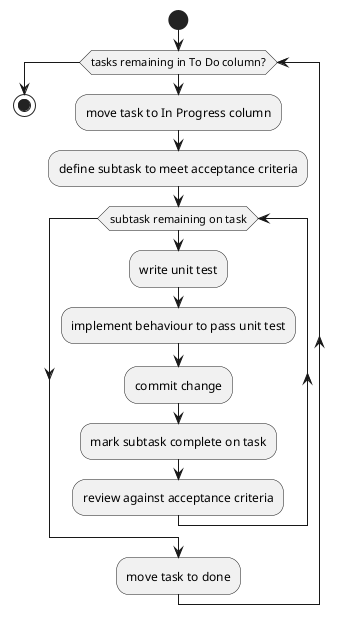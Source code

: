 @startuml

start

while (tasks remaining in To Do column?)
  :move task to In Progress column;
  :define subtask to meet acceptance criteria;

  while (subtask remaining on task)
    :write unit test;
    :implement behaviour to pass unit test;
    :commit change;
    :mark subtask complete on task;
    :review against acceptance criteria;
  endwhile

  :move task to done;
endwhile

stop

@enduml
